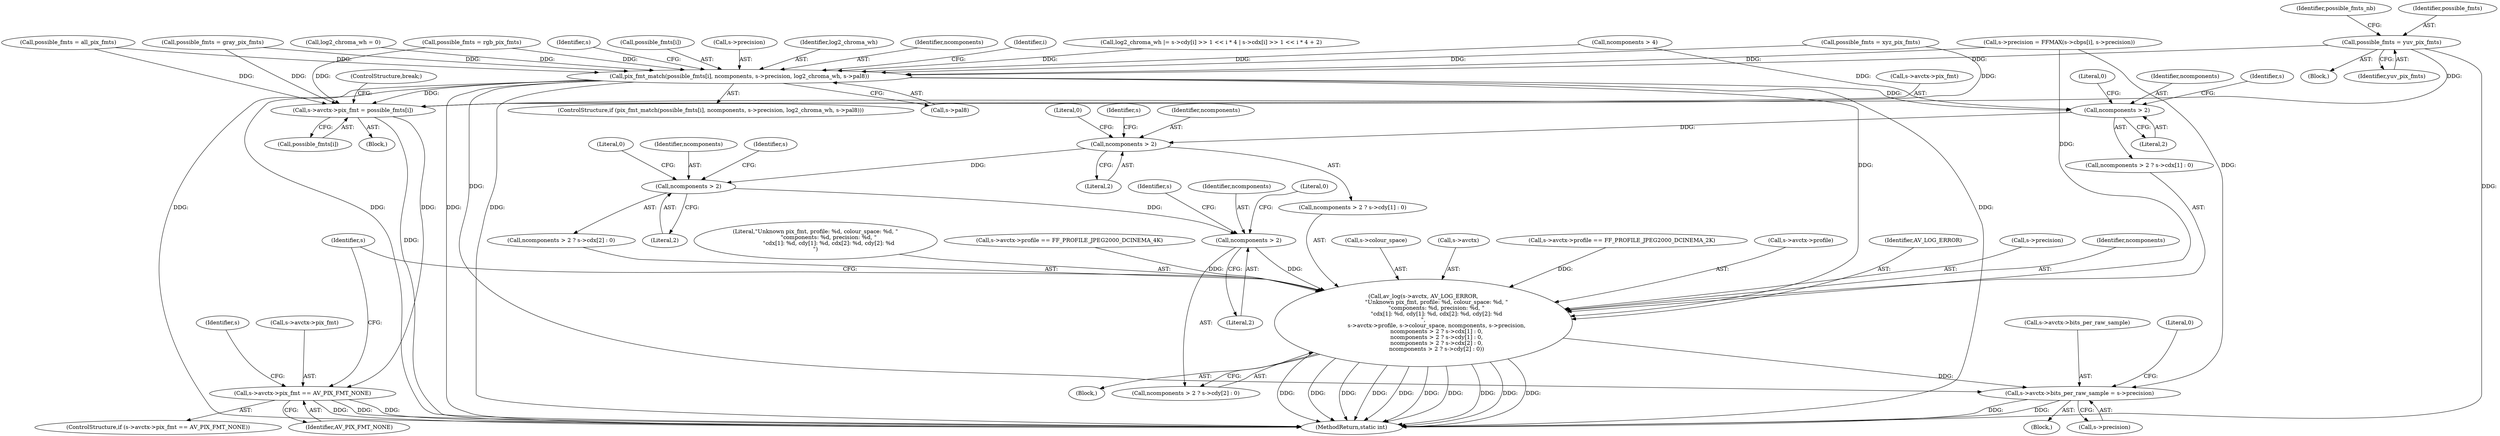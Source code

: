 digraph "0_FFmpeg_780669ef7c23c00836a24921fcc6b03be2b8ca4a@pointer" {
"1000717" [label="(Call,possible_fmts = yuv_pix_fmts)"];
"1000745" [label="(Call,pix_fmt_match(possible_fmts[i], ncomponents, s->precision, log2_chroma_wh, s->pal8))"];
"1000758" [label="(Call,s->avctx->pix_fmt = possible_fmts[i])"];
"1000769" [label="(Call,s->avctx->pix_fmt == AV_PIX_FMT_NONE)"];
"1000777" [label="(Call,av_log(s->avctx, AV_LOG_ERROR,\n               \"Unknown pix_fmt, profile: %d, colour_space: %d, \"\n               \"components: %d, precision: %d, \"\n               \"cdx[1]: %d, cdy[1]: %d, cdx[2]: %d, cdy[2]: %d\n\",\n               s->avctx->profile, s->colour_space, ncomponents, s->precision,\n               ncomponents > 2 ? s->cdx[1] : 0,\n               ncomponents > 2 ? s->cdy[1] : 0,\n               ncomponents > 2 ? s->cdx[2] : 0,\n               ncomponents > 2 ? s->cdy[2] : 0))"];
"1000835" [label="(Call,s->avctx->bits_per_raw_sample = s->precision)"];
"1000796" [label="(Call,ncomponents > 2)"];
"1000806" [label="(Call,ncomponents > 2)"];
"1000816" [label="(Call,ncomponents > 2)"];
"1000826" [label="(Call,ncomponents > 2)"];
"1000726" [label="(Call,possible_fmts = all_pix_fmts)"];
"1000782" [label="(Literal,\"Unknown pix_fmt, profile: %d, colour_space: %d, \"\n               \"components: %d, precision: %d, \"\n               \"cdx[1]: %d, cdy[1]: %d, cdx[2]: %d, cdy[2]: %d\n\")"];
"1000767" [label="(ControlStructure,break;)"];
"1000708" [label="(Call,possible_fmts = gray_pix_fmts)"];
"1000835" [label="(Call,s->avctx->bits_per_raw_sample = s->precision)"];
"1000779" [label="(Identifier,s)"];
"1000814" [label="(Literal,0)"];
"1000118" [label="(Call,log2_chroma_wh = 0)"];
"1000676" [label="(Call,s->avctx->profile == FF_PROFILE_JPEG2000_DCINEMA_4K)"];
"1000770" [label="(Call,s->avctx->pix_fmt)"];
"1000826" [label="(Call,ncomponents > 2)"];
"1000768" [label="(ControlStructure,if (s->avctx->pix_fmt == AV_PIX_FMT_NONE))"];
"1000699" [label="(Call,possible_fmts = rgb_pix_fmts)"];
"1000353" [label="(Call,s->precision = FFMAX(s->cbps[i], s->precision))"];
"1000759" [label="(Call,s->avctx->pix_fmt)"];
"1000788" [label="(Call,s->colour_space)"];
"1000831" [label="(Identifier,s)"];
"1000777" [label="(Call,av_log(s->avctx, AV_LOG_ERROR,\n               \"Unknown pix_fmt, profile: %d, colour_space: %d, \"\n               \"components: %d, precision: %d, \"\n               \"cdx[1]: %d, cdy[1]: %d, cdx[2]: %d, cdy[2]: %d\n\",\n               s->avctx->profile, s->colour_space, ncomponents, s->precision,\n               ncomponents > 2 ? s->cdx[1] : 0,\n               ncomponents > 2 ? s->cdy[1] : 0,\n               ncomponents > 2 ? s->cdx[2] : 0,\n               ncomponents > 2 ? s->cdy[2] : 0))"];
"1000778" [label="(Call,s->avctx)"];
"1000824" [label="(Literal,0)"];
"1000744" [label="(ControlStructure,if (pix_fmt_match(possible_fmts[i], ncomponents, s->precision, log2_chroma_wh, s->pal8)))"];
"1000804" [label="(Literal,0)"];
"1000754" [label="(Call,s->pal8)"];
"1000818" [label="(Literal,2)"];
"1000758" [label="(Call,s->avctx->pix_fmt = possible_fmts[i])"];
"1000669" [label="(Call,s->avctx->profile == FF_PROFILE_JPEG2000_DCINEMA_2K)"];
"1000745" [label="(Call,pix_fmt_match(possible_fmts[i], ncomponents, s->precision, log2_chroma_wh, s->pal8))"];
"1000783" [label="(Call,s->avctx->profile)"];
"1000836" [label="(Call,s->avctx->bits_per_raw_sample)"];
"1000761" [label="(Identifier,s)"];
"1000746" [label="(Call,possible_fmts[i])"];
"1000838" [label="(Identifier,s)"];
"1000811" [label="(Identifier,s)"];
"1000764" [label="(Call,possible_fmts[i])"];
"1000795" [label="(Call,ncomponents > 2 ? s->cdx[1] : 0)"];
"1000845" [label="(Literal,0)"];
"1000114" [label="(Block,)"];
"1000750" [label="(Call,s->precision)"];
"1000769" [label="(Call,s->avctx->pix_fmt == AV_PIX_FMT_NONE)"];
"1000781" [label="(Identifier,AV_LOG_ERROR)"];
"1000805" [label="(Call,ncomponents > 2 ? s->cdy[1] : 0)"];
"1000807" [label="(Identifier,ncomponents)"];
"1000827" [label="(Identifier,ncomponents)"];
"1000697" [label="(Block,)"];
"1000796" [label="(Call,ncomponents > 2)"];
"1000721" [label="(Identifier,possible_fmts_nb)"];
"1000753" [label="(Identifier,log2_chroma_wh)"];
"1000776" [label="(Block,)"];
"1000817" [label="(Identifier,ncomponents)"];
"1000749" [label="(Identifier,ncomponents)"];
"1000742" [label="(Identifier,i)"];
"1000719" [label="(Identifier,yuv_pix_fmts)"];
"1000464" [label="(Call,log2_chroma_wh |= s->cdy[i] >> 1 << i * 4 | s->cdx[i] >> 1 << i * 4 + 2)"];
"1000262" [label="(Call,ncomponents > 4)"];
"1000717" [label="(Call,possible_fmts = yuv_pix_fmts)"];
"1000846" [label="(MethodReturn,static int)"];
"1000718" [label="(Identifier,possible_fmts)"];
"1000684" [label="(Call,possible_fmts = xyz_pix_fmts)"];
"1000797" [label="(Identifier,ncomponents)"];
"1000775" [label="(Identifier,AV_PIX_FMT_NONE)"];
"1000816" [label="(Call,ncomponents > 2)"];
"1000828" [label="(Literal,2)"];
"1000834" [label="(Literal,0)"];
"1000798" [label="(Literal,2)"];
"1000841" [label="(Call,s->precision)"];
"1000825" [label="(Call,ncomponents > 2 ? s->cdy[2] : 0)"];
"1000821" [label="(Identifier,s)"];
"1000792" [label="(Call,s->precision)"];
"1000806" [label="(Call,ncomponents > 2)"];
"1000791" [label="(Identifier,ncomponents)"];
"1000757" [label="(Block,)"];
"1000801" [label="(Identifier,s)"];
"1000815" [label="(Call,ncomponents > 2 ? s->cdx[2] : 0)"];
"1000808" [label="(Literal,2)"];
"1000717" -> "1000697"  [label="AST: "];
"1000717" -> "1000719"  [label="CFG: "];
"1000718" -> "1000717"  [label="AST: "];
"1000719" -> "1000717"  [label="AST: "];
"1000721" -> "1000717"  [label="CFG: "];
"1000717" -> "1000846"  [label="DDG: "];
"1000717" -> "1000745"  [label="DDG: "];
"1000717" -> "1000758"  [label="DDG: "];
"1000745" -> "1000744"  [label="AST: "];
"1000745" -> "1000754"  [label="CFG: "];
"1000746" -> "1000745"  [label="AST: "];
"1000749" -> "1000745"  [label="AST: "];
"1000750" -> "1000745"  [label="AST: "];
"1000753" -> "1000745"  [label="AST: "];
"1000754" -> "1000745"  [label="AST: "];
"1000761" -> "1000745"  [label="CFG: "];
"1000742" -> "1000745"  [label="CFG: "];
"1000745" -> "1000846"  [label="DDG: "];
"1000745" -> "1000846"  [label="DDG: "];
"1000745" -> "1000846"  [label="DDG: "];
"1000745" -> "1000846"  [label="DDG: "];
"1000745" -> "1000846"  [label="DDG: "];
"1000699" -> "1000745"  [label="DDG: "];
"1000708" -> "1000745"  [label="DDG: "];
"1000684" -> "1000745"  [label="DDG: "];
"1000726" -> "1000745"  [label="DDG: "];
"1000262" -> "1000745"  [label="DDG: "];
"1000353" -> "1000745"  [label="DDG: "];
"1000464" -> "1000745"  [label="DDG: "];
"1000118" -> "1000745"  [label="DDG: "];
"1000745" -> "1000758"  [label="DDG: "];
"1000745" -> "1000777"  [label="DDG: "];
"1000745" -> "1000796"  [label="DDG: "];
"1000745" -> "1000835"  [label="DDG: "];
"1000758" -> "1000757"  [label="AST: "];
"1000758" -> "1000764"  [label="CFG: "];
"1000759" -> "1000758"  [label="AST: "];
"1000764" -> "1000758"  [label="AST: "];
"1000767" -> "1000758"  [label="CFG: "];
"1000758" -> "1000846"  [label="DDG: "];
"1000699" -> "1000758"  [label="DDG: "];
"1000708" -> "1000758"  [label="DDG: "];
"1000684" -> "1000758"  [label="DDG: "];
"1000726" -> "1000758"  [label="DDG: "];
"1000758" -> "1000769"  [label="DDG: "];
"1000769" -> "1000768"  [label="AST: "];
"1000769" -> "1000775"  [label="CFG: "];
"1000770" -> "1000769"  [label="AST: "];
"1000775" -> "1000769"  [label="AST: "];
"1000779" -> "1000769"  [label="CFG: "];
"1000838" -> "1000769"  [label="CFG: "];
"1000769" -> "1000846"  [label="DDG: "];
"1000769" -> "1000846"  [label="DDG: "];
"1000769" -> "1000846"  [label="DDG: "];
"1000777" -> "1000776"  [label="AST: "];
"1000777" -> "1000825"  [label="CFG: "];
"1000778" -> "1000777"  [label="AST: "];
"1000781" -> "1000777"  [label="AST: "];
"1000782" -> "1000777"  [label="AST: "];
"1000783" -> "1000777"  [label="AST: "];
"1000788" -> "1000777"  [label="AST: "];
"1000791" -> "1000777"  [label="AST: "];
"1000792" -> "1000777"  [label="AST: "];
"1000795" -> "1000777"  [label="AST: "];
"1000805" -> "1000777"  [label="AST: "];
"1000815" -> "1000777"  [label="AST: "];
"1000825" -> "1000777"  [label="AST: "];
"1000838" -> "1000777"  [label="CFG: "];
"1000777" -> "1000846"  [label="DDG: "];
"1000777" -> "1000846"  [label="DDG: "];
"1000777" -> "1000846"  [label="DDG: "];
"1000777" -> "1000846"  [label="DDG: "];
"1000777" -> "1000846"  [label="DDG: "];
"1000777" -> "1000846"  [label="DDG: "];
"1000777" -> "1000846"  [label="DDG: "];
"1000777" -> "1000846"  [label="DDG: "];
"1000777" -> "1000846"  [label="DDG: "];
"1000777" -> "1000846"  [label="DDG: "];
"1000676" -> "1000777"  [label="DDG: "];
"1000669" -> "1000777"  [label="DDG: "];
"1000826" -> "1000777"  [label="DDG: "];
"1000353" -> "1000777"  [label="DDG: "];
"1000777" -> "1000835"  [label="DDG: "];
"1000835" -> "1000114"  [label="AST: "];
"1000835" -> "1000841"  [label="CFG: "];
"1000836" -> "1000835"  [label="AST: "];
"1000841" -> "1000835"  [label="AST: "];
"1000845" -> "1000835"  [label="CFG: "];
"1000835" -> "1000846"  [label="DDG: "];
"1000835" -> "1000846"  [label="DDG: "];
"1000353" -> "1000835"  [label="DDG: "];
"1000796" -> "1000795"  [label="AST: "];
"1000796" -> "1000798"  [label="CFG: "];
"1000797" -> "1000796"  [label="AST: "];
"1000798" -> "1000796"  [label="AST: "];
"1000801" -> "1000796"  [label="CFG: "];
"1000804" -> "1000796"  [label="CFG: "];
"1000262" -> "1000796"  [label="DDG: "];
"1000796" -> "1000806"  [label="DDG: "];
"1000806" -> "1000805"  [label="AST: "];
"1000806" -> "1000808"  [label="CFG: "];
"1000807" -> "1000806"  [label="AST: "];
"1000808" -> "1000806"  [label="AST: "];
"1000811" -> "1000806"  [label="CFG: "];
"1000814" -> "1000806"  [label="CFG: "];
"1000806" -> "1000816"  [label="DDG: "];
"1000816" -> "1000815"  [label="AST: "];
"1000816" -> "1000818"  [label="CFG: "];
"1000817" -> "1000816"  [label="AST: "];
"1000818" -> "1000816"  [label="AST: "];
"1000821" -> "1000816"  [label="CFG: "];
"1000824" -> "1000816"  [label="CFG: "];
"1000816" -> "1000826"  [label="DDG: "];
"1000826" -> "1000825"  [label="AST: "];
"1000826" -> "1000828"  [label="CFG: "];
"1000827" -> "1000826"  [label="AST: "];
"1000828" -> "1000826"  [label="AST: "];
"1000831" -> "1000826"  [label="CFG: "];
"1000834" -> "1000826"  [label="CFG: "];
}
